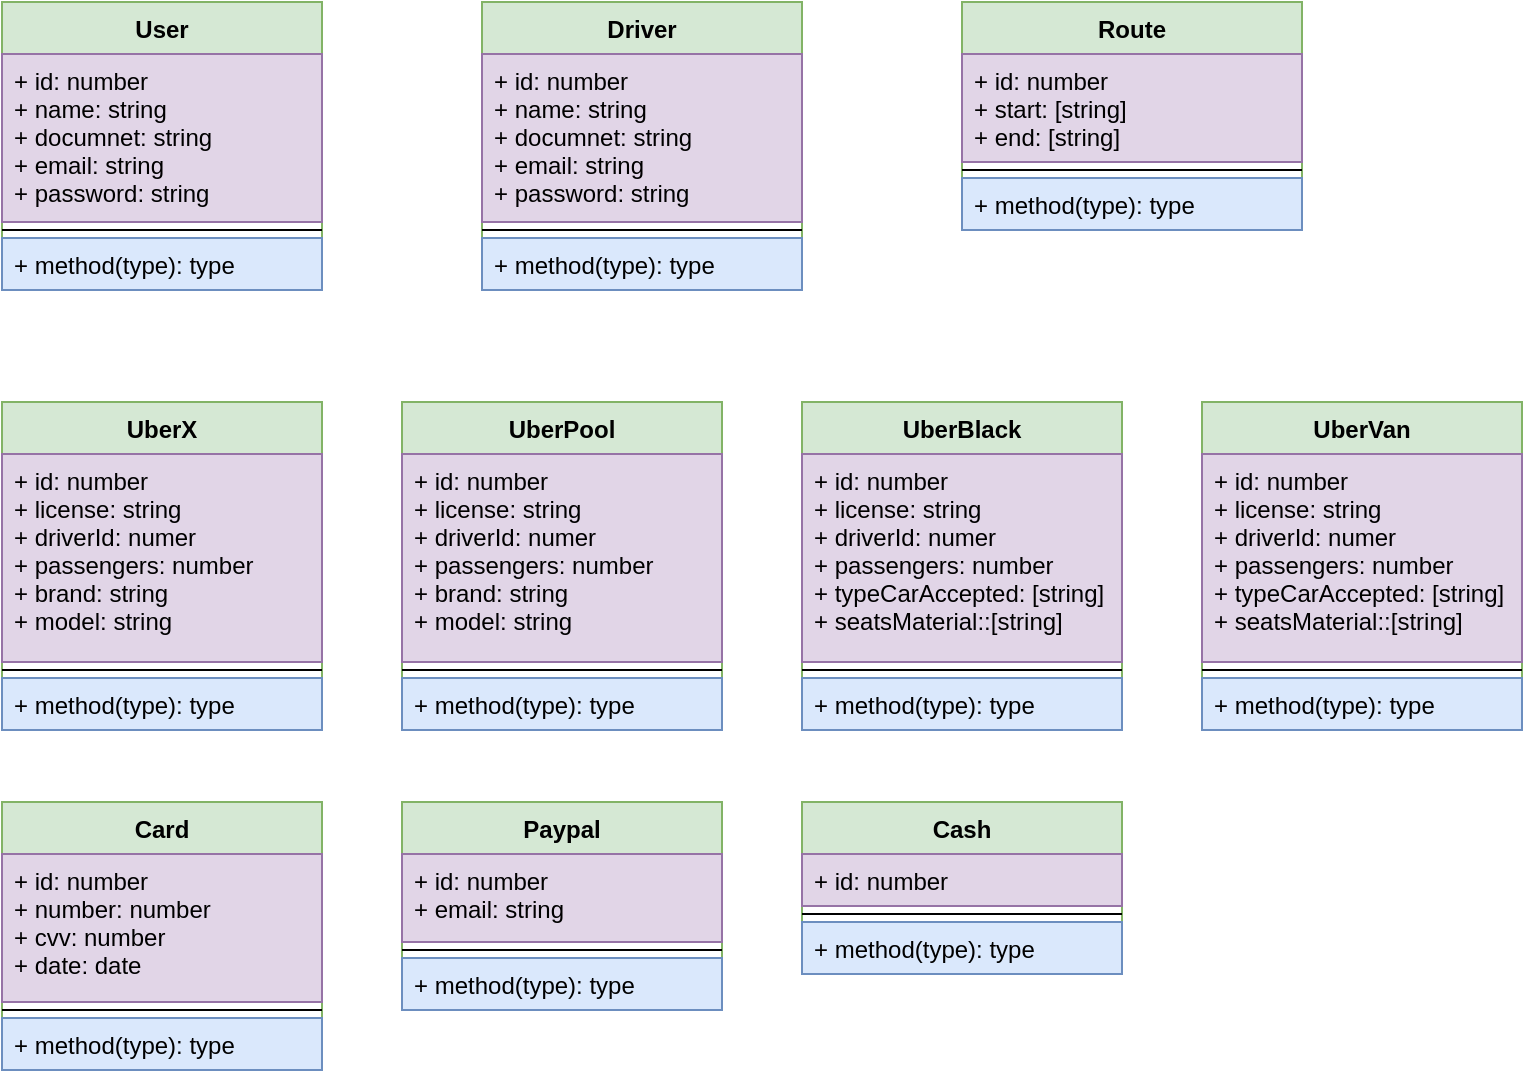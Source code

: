 <mxfile version="14.5.8" type="github">
  <diagram id="Fx_o8NzKkvt6naeuQMXA" name="Page-1">
    <mxGraphModel dx="1038" dy="548" grid="1" gridSize="10" guides="1" tooltips="1" connect="1" arrows="1" fold="1" page="1" pageScale="1" pageWidth="827" pageHeight="1169" math="0" shadow="0">
      <root>
        <mxCell id="0" />
        <mxCell id="1" parent="0" />
        <mxCell id="jSqMpT_7lkx8mQkIH3T9-4" value="User" style="swimlane;fontStyle=1;align=center;verticalAlign=top;childLayout=stackLayout;horizontal=1;startSize=26;horizontalStack=0;resizeParent=1;resizeParentMax=0;resizeLast=0;collapsible=1;marginBottom=0;fillColor=#d5e8d4;strokeColor=#82b366;" parent="1" vertex="1">
          <mxGeometry x="40" y="40" width="160" height="144" as="geometry" />
        </mxCell>
        <mxCell id="jSqMpT_7lkx8mQkIH3T9-5" value="+ id: number&#xa;+ name: string&#xa;+ documnet: string&#xa;+ email: string&#xa;+ password: string" style="text;strokeColor=#9673a6;fillColor=#e1d5e7;align=left;verticalAlign=top;spacingLeft=4;spacingRight=4;overflow=hidden;rotatable=0;points=[[0,0.5],[1,0.5]];portConstraint=eastwest;" parent="jSqMpT_7lkx8mQkIH3T9-4" vertex="1">
          <mxGeometry y="26" width="160" height="84" as="geometry" />
        </mxCell>
        <mxCell id="jSqMpT_7lkx8mQkIH3T9-6" value="" style="line;strokeWidth=1;fillColor=none;align=left;verticalAlign=middle;spacingTop=-1;spacingLeft=3;spacingRight=3;rotatable=0;labelPosition=right;points=[];portConstraint=eastwest;" parent="jSqMpT_7lkx8mQkIH3T9-4" vertex="1">
          <mxGeometry y="110" width="160" height="8" as="geometry" />
        </mxCell>
        <mxCell id="jSqMpT_7lkx8mQkIH3T9-7" value="+ method(type): type" style="text;strokeColor=#6c8ebf;fillColor=#dae8fc;align=left;verticalAlign=top;spacingLeft=4;spacingRight=4;overflow=hidden;rotatable=0;points=[[0,0.5],[1,0.5]];portConstraint=eastwest;" parent="jSqMpT_7lkx8mQkIH3T9-4" vertex="1">
          <mxGeometry y="118" width="160" height="26" as="geometry" />
        </mxCell>
        <mxCell id="WEN_RDuv4552wFtuXD08-5" value="Driver" style="swimlane;fontStyle=1;align=center;verticalAlign=top;childLayout=stackLayout;horizontal=1;startSize=26;horizontalStack=0;resizeParent=1;resizeParentMax=0;resizeLast=0;collapsible=1;marginBottom=0;fillColor=#d5e8d4;strokeColor=#82b366;" vertex="1" parent="1">
          <mxGeometry x="280" y="40" width="160" height="144" as="geometry" />
        </mxCell>
        <mxCell id="WEN_RDuv4552wFtuXD08-6" value="+ id: number&#xa;+ name: string&#xa;+ documnet: string&#xa;+ email: string&#xa;+ password: string" style="text;strokeColor=#9673a6;fillColor=#e1d5e7;align=left;verticalAlign=top;spacingLeft=4;spacingRight=4;overflow=hidden;rotatable=0;points=[[0,0.5],[1,0.5]];portConstraint=eastwest;" vertex="1" parent="WEN_RDuv4552wFtuXD08-5">
          <mxGeometry y="26" width="160" height="84" as="geometry" />
        </mxCell>
        <mxCell id="WEN_RDuv4552wFtuXD08-7" value="" style="line;strokeWidth=1;fillColor=none;align=left;verticalAlign=middle;spacingTop=-1;spacingLeft=3;spacingRight=3;rotatable=0;labelPosition=right;points=[];portConstraint=eastwest;" vertex="1" parent="WEN_RDuv4552wFtuXD08-5">
          <mxGeometry y="110" width="160" height="8" as="geometry" />
        </mxCell>
        <mxCell id="WEN_RDuv4552wFtuXD08-8" value="+ method(type): type" style="text;strokeColor=#6c8ebf;fillColor=#dae8fc;align=left;verticalAlign=top;spacingLeft=4;spacingRight=4;overflow=hidden;rotatable=0;points=[[0,0.5],[1,0.5]];portConstraint=eastwest;" vertex="1" parent="WEN_RDuv4552wFtuXD08-5">
          <mxGeometry y="118" width="160" height="26" as="geometry" />
        </mxCell>
        <mxCell id="WEN_RDuv4552wFtuXD08-9" value="Route" style="swimlane;fontStyle=1;align=center;verticalAlign=top;childLayout=stackLayout;horizontal=1;startSize=26;horizontalStack=0;resizeParent=1;resizeParentMax=0;resizeLast=0;collapsible=1;marginBottom=0;fillColor=#d5e8d4;strokeColor=#82b366;" vertex="1" parent="1">
          <mxGeometry x="520" y="40" width="170" height="114" as="geometry" />
        </mxCell>
        <mxCell id="WEN_RDuv4552wFtuXD08-10" value="+ id: number&#xa;+ start: [string]&#xa;+ end: [string]" style="text;strokeColor=#9673a6;fillColor=#e1d5e7;align=left;verticalAlign=top;spacingLeft=4;spacingRight=4;overflow=hidden;rotatable=0;points=[[0,0.5],[1,0.5]];portConstraint=eastwest;" vertex="1" parent="WEN_RDuv4552wFtuXD08-9">
          <mxGeometry y="26" width="170" height="54" as="geometry" />
        </mxCell>
        <mxCell id="WEN_RDuv4552wFtuXD08-11" value="" style="line;strokeWidth=1;fillColor=none;align=left;verticalAlign=middle;spacingTop=-1;spacingLeft=3;spacingRight=3;rotatable=0;labelPosition=right;points=[];portConstraint=eastwest;" vertex="1" parent="WEN_RDuv4552wFtuXD08-9">
          <mxGeometry y="80" width="170" height="8" as="geometry" />
        </mxCell>
        <mxCell id="WEN_RDuv4552wFtuXD08-12" value="+ method(type): type" style="text;strokeColor=#6c8ebf;fillColor=#dae8fc;align=left;verticalAlign=top;spacingLeft=4;spacingRight=4;overflow=hidden;rotatable=0;points=[[0,0.5],[1,0.5]];portConstraint=eastwest;" vertex="1" parent="WEN_RDuv4552wFtuXD08-9">
          <mxGeometry y="88" width="170" height="26" as="geometry" />
        </mxCell>
        <mxCell id="WEN_RDuv4552wFtuXD08-13" value="UberPool" style="swimlane;fontStyle=1;align=center;verticalAlign=top;childLayout=stackLayout;horizontal=1;startSize=26;horizontalStack=0;resizeParent=1;resizeParentMax=0;resizeLast=0;collapsible=1;marginBottom=0;fillColor=#d5e8d4;strokeColor=#82b366;" vertex="1" parent="1">
          <mxGeometry x="240" y="240" width="160" height="164" as="geometry" />
        </mxCell>
        <mxCell id="WEN_RDuv4552wFtuXD08-14" value="+ id: number&#xa;+ license: string&#xa;+ driverId: numer&#xa;+ passengers: number&#xa;+ brand: string&#xa;+ model: string" style="text;strokeColor=#9673a6;fillColor=#e1d5e7;align=left;verticalAlign=top;spacingLeft=4;spacingRight=4;overflow=hidden;rotatable=0;points=[[0,0.5],[1,0.5]];portConstraint=eastwest;" vertex="1" parent="WEN_RDuv4552wFtuXD08-13">
          <mxGeometry y="26" width="160" height="104" as="geometry" />
        </mxCell>
        <mxCell id="WEN_RDuv4552wFtuXD08-15" value="" style="line;strokeWidth=1;fillColor=none;align=left;verticalAlign=middle;spacingTop=-1;spacingLeft=3;spacingRight=3;rotatable=0;labelPosition=right;points=[];portConstraint=eastwest;" vertex="1" parent="WEN_RDuv4552wFtuXD08-13">
          <mxGeometry y="130" width="160" height="8" as="geometry" />
        </mxCell>
        <mxCell id="WEN_RDuv4552wFtuXD08-16" value="+ method(type): type" style="text;strokeColor=#6c8ebf;fillColor=#dae8fc;align=left;verticalAlign=top;spacingLeft=4;spacingRight=4;overflow=hidden;rotatable=0;points=[[0,0.5],[1,0.5]];portConstraint=eastwest;" vertex="1" parent="WEN_RDuv4552wFtuXD08-13">
          <mxGeometry y="138" width="160" height="26" as="geometry" />
        </mxCell>
        <mxCell id="WEN_RDuv4552wFtuXD08-17" value="UberX" style="swimlane;fontStyle=1;align=center;verticalAlign=top;childLayout=stackLayout;horizontal=1;startSize=26;horizontalStack=0;resizeParent=1;resizeParentMax=0;resizeLast=0;collapsible=1;marginBottom=0;fillColor=#d5e8d4;strokeColor=#82b366;" vertex="1" parent="1">
          <mxGeometry x="40" y="240" width="160" height="164" as="geometry" />
        </mxCell>
        <mxCell id="WEN_RDuv4552wFtuXD08-18" value="+ id: number&#xa;+ license: string&#xa;+ driverId: numer&#xa;+ passengers: number&#xa;+ brand: string&#xa;+ model: string" style="text;strokeColor=#9673a6;fillColor=#e1d5e7;align=left;verticalAlign=top;spacingLeft=4;spacingRight=4;overflow=hidden;rotatable=0;points=[[0,0.5],[1,0.5]];portConstraint=eastwest;" vertex="1" parent="WEN_RDuv4552wFtuXD08-17">
          <mxGeometry y="26" width="160" height="104" as="geometry" />
        </mxCell>
        <mxCell id="WEN_RDuv4552wFtuXD08-19" value="" style="line;strokeWidth=1;fillColor=none;align=left;verticalAlign=middle;spacingTop=-1;spacingLeft=3;spacingRight=3;rotatable=0;labelPosition=right;points=[];portConstraint=eastwest;" vertex="1" parent="WEN_RDuv4552wFtuXD08-17">
          <mxGeometry y="130" width="160" height="8" as="geometry" />
        </mxCell>
        <mxCell id="WEN_RDuv4552wFtuXD08-20" value="+ method(type): type" style="text;strokeColor=#6c8ebf;fillColor=#dae8fc;align=left;verticalAlign=top;spacingLeft=4;spacingRight=4;overflow=hidden;rotatable=0;points=[[0,0.5],[1,0.5]];portConstraint=eastwest;" vertex="1" parent="WEN_RDuv4552wFtuXD08-17">
          <mxGeometry y="138" width="160" height="26" as="geometry" />
        </mxCell>
        <mxCell id="WEN_RDuv4552wFtuXD08-22" value="UberBlack" style="swimlane;fontStyle=1;align=center;verticalAlign=top;childLayout=stackLayout;horizontal=1;startSize=26;horizontalStack=0;resizeParent=1;resizeParentMax=0;resizeLast=0;collapsible=1;marginBottom=0;fillColor=#d5e8d4;strokeColor=#82b366;" vertex="1" parent="1">
          <mxGeometry x="440" y="240" width="160" height="164" as="geometry" />
        </mxCell>
        <mxCell id="WEN_RDuv4552wFtuXD08-23" value="+ id: number&#xa;+ license: string&#xa;+ driverId: numer&#xa;+ passengers: number&#xa;+ typeCarAccepted: [string]&#xa;+ seatsMaterial::[string]&#xa;" style="text;strokeColor=#9673a6;fillColor=#e1d5e7;align=left;verticalAlign=top;spacingLeft=4;spacingRight=4;overflow=hidden;rotatable=0;points=[[0,0.5],[1,0.5]];portConstraint=eastwest;" vertex="1" parent="WEN_RDuv4552wFtuXD08-22">
          <mxGeometry y="26" width="160" height="104" as="geometry" />
        </mxCell>
        <mxCell id="WEN_RDuv4552wFtuXD08-24" value="" style="line;strokeWidth=1;fillColor=none;align=left;verticalAlign=middle;spacingTop=-1;spacingLeft=3;spacingRight=3;rotatable=0;labelPosition=right;points=[];portConstraint=eastwest;" vertex="1" parent="WEN_RDuv4552wFtuXD08-22">
          <mxGeometry y="130" width="160" height="8" as="geometry" />
        </mxCell>
        <mxCell id="WEN_RDuv4552wFtuXD08-25" value="+ method(type): type" style="text;strokeColor=#6c8ebf;fillColor=#dae8fc;align=left;verticalAlign=top;spacingLeft=4;spacingRight=4;overflow=hidden;rotatable=0;points=[[0,0.5],[1,0.5]];portConstraint=eastwest;" vertex="1" parent="WEN_RDuv4552wFtuXD08-22">
          <mxGeometry y="138" width="160" height="26" as="geometry" />
        </mxCell>
        <mxCell id="WEN_RDuv4552wFtuXD08-26" value="UberVan" style="swimlane;fontStyle=1;align=center;verticalAlign=top;childLayout=stackLayout;horizontal=1;startSize=26;horizontalStack=0;resizeParent=1;resizeParentMax=0;resizeLast=0;collapsible=1;marginBottom=0;fillColor=#d5e8d4;strokeColor=#82b366;" vertex="1" parent="1">
          <mxGeometry x="640" y="240" width="160" height="164" as="geometry" />
        </mxCell>
        <mxCell id="WEN_RDuv4552wFtuXD08-27" value="+ id: number&#xa;+ license: string&#xa;+ driverId: numer&#xa;+ passengers: number&#xa;+ typeCarAccepted: [string]&#xa;+ seatsMaterial::[string]&#xa;" style="text;strokeColor=#9673a6;fillColor=#e1d5e7;align=left;verticalAlign=top;spacingLeft=4;spacingRight=4;overflow=hidden;rotatable=0;points=[[0,0.5],[1,0.5]];portConstraint=eastwest;" vertex="1" parent="WEN_RDuv4552wFtuXD08-26">
          <mxGeometry y="26" width="160" height="104" as="geometry" />
        </mxCell>
        <mxCell id="WEN_RDuv4552wFtuXD08-28" value="" style="line;strokeWidth=1;fillColor=none;align=left;verticalAlign=middle;spacingTop=-1;spacingLeft=3;spacingRight=3;rotatable=0;labelPosition=right;points=[];portConstraint=eastwest;" vertex="1" parent="WEN_RDuv4552wFtuXD08-26">
          <mxGeometry y="130" width="160" height="8" as="geometry" />
        </mxCell>
        <mxCell id="WEN_RDuv4552wFtuXD08-29" value="+ method(type): type" style="text;strokeColor=#6c8ebf;fillColor=#dae8fc;align=left;verticalAlign=top;spacingLeft=4;spacingRight=4;overflow=hidden;rotatable=0;points=[[0,0.5],[1,0.5]];portConstraint=eastwest;" vertex="1" parent="WEN_RDuv4552wFtuXD08-26">
          <mxGeometry y="138" width="160" height="26" as="geometry" />
        </mxCell>
        <mxCell id="WEN_RDuv4552wFtuXD08-33" value="Card" style="swimlane;fontStyle=1;align=center;verticalAlign=top;childLayout=stackLayout;horizontal=1;startSize=26;horizontalStack=0;resizeParent=1;resizeParentMax=0;resizeLast=0;collapsible=1;marginBottom=0;fillColor=#d5e8d4;strokeColor=#82b366;" vertex="1" parent="1">
          <mxGeometry x="40" y="440" width="160" height="134" as="geometry" />
        </mxCell>
        <mxCell id="WEN_RDuv4552wFtuXD08-34" value="+ id: number&#xa;+ number: number&#xa;+ cvv: number&#xa;+ date: date" style="text;strokeColor=#9673a6;fillColor=#e1d5e7;align=left;verticalAlign=top;spacingLeft=4;spacingRight=4;overflow=hidden;rotatable=0;points=[[0,0.5],[1,0.5]];portConstraint=eastwest;" vertex="1" parent="WEN_RDuv4552wFtuXD08-33">
          <mxGeometry y="26" width="160" height="74" as="geometry" />
        </mxCell>
        <mxCell id="WEN_RDuv4552wFtuXD08-35" value="" style="line;strokeWidth=1;fillColor=none;align=left;verticalAlign=middle;spacingTop=-1;spacingLeft=3;spacingRight=3;rotatable=0;labelPosition=right;points=[];portConstraint=eastwest;" vertex="1" parent="WEN_RDuv4552wFtuXD08-33">
          <mxGeometry y="100" width="160" height="8" as="geometry" />
        </mxCell>
        <mxCell id="WEN_RDuv4552wFtuXD08-36" value="+ method(type): type" style="text;strokeColor=#6c8ebf;fillColor=#dae8fc;align=left;verticalAlign=top;spacingLeft=4;spacingRight=4;overflow=hidden;rotatable=0;points=[[0,0.5],[1,0.5]];portConstraint=eastwest;" vertex="1" parent="WEN_RDuv4552wFtuXD08-33">
          <mxGeometry y="108" width="160" height="26" as="geometry" />
        </mxCell>
        <mxCell id="WEN_RDuv4552wFtuXD08-37" value="Paypal" style="swimlane;fontStyle=1;align=center;verticalAlign=top;childLayout=stackLayout;horizontal=1;startSize=26;horizontalStack=0;resizeParent=1;resizeParentMax=0;resizeLast=0;collapsible=1;marginBottom=0;fillColor=#d5e8d4;strokeColor=#82b366;" vertex="1" parent="1">
          <mxGeometry x="240" y="440" width="160" height="104" as="geometry" />
        </mxCell>
        <mxCell id="WEN_RDuv4552wFtuXD08-38" value="+ id: number&#xa;+ email: string" style="text;strokeColor=#9673a6;fillColor=#e1d5e7;align=left;verticalAlign=top;spacingLeft=4;spacingRight=4;overflow=hidden;rotatable=0;points=[[0,0.5],[1,0.5]];portConstraint=eastwest;" vertex="1" parent="WEN_RDuv4552wFtuXD08-37">
          <mxGeometry y="26" width="160" height="44" as="geometry" />
        </mxCell>
        <mxCell id="WEN_RDuv4552wFtuXD08-39" value="" style="line;strokeWidth=1;fillColor=none;align=left;verticalAlign=middle;spacingTop=-1;spacingLeft=3;spacingRight=3;rotatable=0;labelPosition=right;points=[];portConstraint=eastwest;" vertex="1" parent="WEN_RDuv4552wFtuXD08-37">
          <mxGeometry y="70" width="160" height="8" as="geometry" />
        </mxCell>
        <mxCell id="WEN_RDuv4552wFtuXD08-40" value="+ method(type): type" style="text;strokeColor=#6c8ebf;fillColor=#dae8fc;align=left;verticalAlign=top;spacingLeft=4;spacingRight=4;overflow=hidden;rotatable=0;points=[[0,0.5],[1,0.5]];portConstraint=eastwest;" vertex="1" parent="WEN_RDuv4552wFtuXD08-37">
          <mxGeometry y="78" width="160" height="26" as="geometry" />
        </mxCell>
        <mxCell id="WEN_RDuv4552wFtuXD08-41" value="Cash" style="swimlane;fontStyle=1;align=center;verticalAlign=top;childLayout=stackLayout;horizontal=1;startSize=26;horizontalStack=0;resizeParent=1;resizeParentMax=0;resizeLast=0;collapsible=1;marginBottom=0;fillColor=#d5e8d4;strokeColor=#82b366;" vertex="1" parent="1">
          <mxGeometry x="440" y="440" width="160" height="86" as="geometry" />
        </mxCell>
        <mxCell id="WEN_RDuv4552wFtuXD08-42" value="+ id: number" style="text;strokeColor=#9673a6;fillColor=#e1d5e7;align=left;verticalAlign=top;spacingLeft=4;spacingRight=4;overflow=hidden;rotatable=0;points=[[0,0.5],[1,0.5]];portConstraint=eastwest;" vertex="1" parent="WEN_RDuv4552wFtuXD08-41">
          <mxGeometry y="26" width="160" height="26" as="geometry" />
        </mxCell>
        <mxCell id="WEN_RDuv4552wFtuXD08-43" value="" style="line;strokeWidth=1;fillColor=none;align=left;verticalAlign=middle;spacingTop=-1;spacingLeft=3;spacingRight=3;rotatable=0;labelPosition=right;points=[];portConstraint=eastwest;" vertex="1" parent="WEN_RDuv4552wFtuXD08-41">
          <mxGeometry y="52" width="160" height="8" as="geometry" />
        </mxCell>
        <mxCell id="WEN_RDuv4552wFtuXD08-44" value="+ method(type): type" style="text;strokeColor=#6c8ebf;fillColor=#dae8fc;align=left;verticalAlign=top;spacingLeft=4;spacingRight=4;overflow=hidden;rotatable=0;points=[[0,0.5],[1,0.5]];portConstraint=eastwest;" vertex="1" parent="WEN_RDuv4552wFtuXD08-41">
          <mxGeometry y="60" width="160" height="26" as="geometry" />
        </mxCell>
      </root>
    </mxGraphModel>
  </diagram>
</mxfile>
